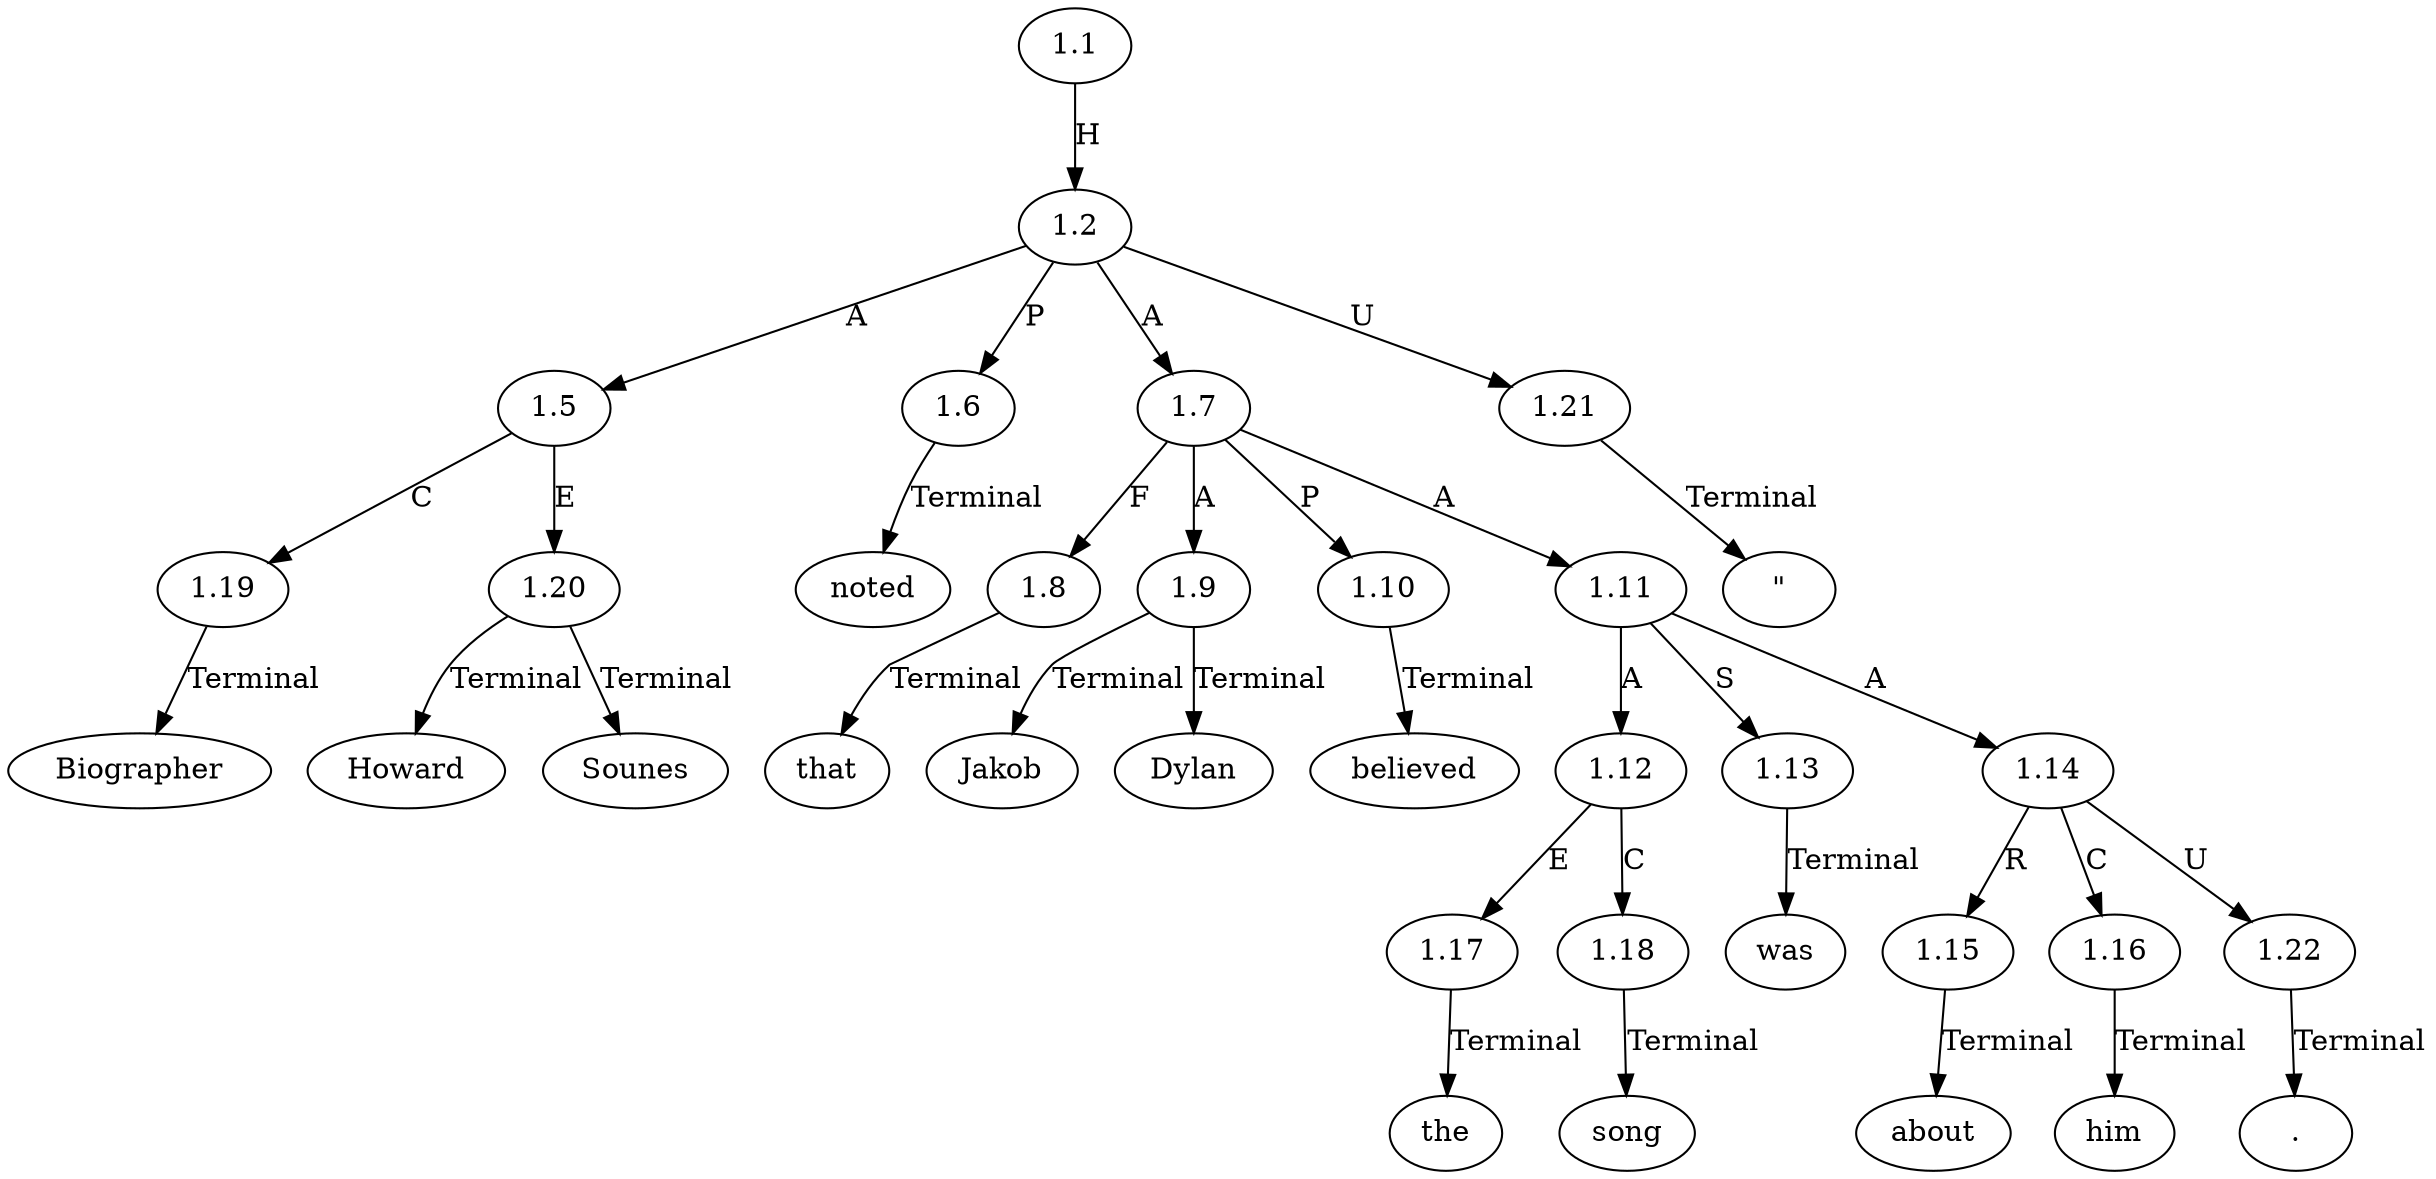 // Graph
digraph {
	0.1 [label="\"" ordering=out]
	0.10 [label=the ordering=out]
	0.11 [label=song ordering=out]
	0.12 [label=was ordering=out]
	0.13 [label=about ordering=out]
	0.14 [label=him ordering=out]
	0.15 [label="." ordering=out]
	0.2 [label=Biographer ordering=out]
	0.3 [label=Howard ordering=out]
	0.4 [label=Sounes ordering=out]
	0.5 [label=noted ordering=out]
	0.6 [label=that ordering=out]
	0.7 [label=Jakob ordering=out]
	0.8 [label=Dylan ordering=out]
	0.9 [label=believed ordering=out]
	1.1 [label=1.1 ordering=out]
	1.2 [label=1.2 ordering=out]
	1.5 [label=1.5 ordering=out]
	1.6 [label=1.6 ordering=out]
	1.7 [label=1.7 ordering=out]
	1.8 [label=1.8 ordering=out]
	1.9 [label=1.9 ordering=out]
	1.10 [label=1.10 ordering=out]
	1.11 [label=1.11 ordering=out]
	1.12 [label=1.12 ordering=out]
	1.13 [label=1.13 ordering=out]
	1.14 [label=1.14 ordering=out]
	1.15 [label=1.15 ordering=out]
	1.16 [label=1.16 ordering=out]
	1.17 [label=1.17 ordering=out]
	1.18 [label=1.18 ordering=out]
	1.19 [label=1.19 ordering=out]
	1.20 [label=1.20 ordering=out]
	1.21 [label=1.21 ordering=out]
	1.22 [label=1.22 ordering=out]
	1.1 -> 1.2 [label=H ordering=out]
	1.2 -> 1.5 [label=A ordering=out]
	1.2 -> 1.6 [label=P ordering=out]
	1.2 -> 1.7 [label=A ordering=out]
	1.2 -> 1.21 [label=U ordering=out]
	1.5 -> 1.19 [label=C ordering=out]
	1.5 -> 1.20 [label=E ordering=out]
	1.6 -> 0.5 [label=Terminal ordering=out]
	1.7 -> 1.8 [label=F ordering=out]
	1.7 -> 1.9 [label=A ordering=out]
	1.7 -> 1.10 [label=P ordering=out]
	1.7 -> 1.11 [label=A ordering=out]
	1.8 -> 0.6 [label=Terminal ordering=out]
	1.9 -> 0.7 [label=Terminal ordering=out]
	1.9 -> 0.8 [label=Terminal ordering=out]
	1.10 -> 0.9 [label=Terminal ordering=out]
	1.11 -> 1.12 [label=A ordering=out]
	1.11 -> 1.13 [label=S ordering=out]
	1.11 -> 1.14 [label=A ordering=out]
	1.12 -> 1.17 [label=E ordering=out]
	1.12 -> 1.18 [label=C ordering=out]
	1.13 -> 0.12 [label=Terminal ordering=out]
	1.14 -> 1.15 [label=R ordering=out]
	1.14 -> 1.16 [label=C ordering=out]
	1.14 -> 1.22 [label=U ordering=out]
	1.15 -> 0.13 [label=Terminal ordering=out]
	1.16 -> 0.14 [label=Terminal ordering=out]
	1.17 -> 0.10 [label=Terminal ordering=out]
	1.18 -> 0.11 [label=Terminal ordering=out]
	1.19 -> 0.2 [label=Terminal ordering=out]
	1.20 -> 0.3 [label=Terminal ordering=out]
	1.20 -> 0.4 [label=Terminal ordering=out]
	1.21 -> 0.1 [label=Terminal ordering=out]
	1.22 -> 0.15 [label=Terminal ordering=out]
}
